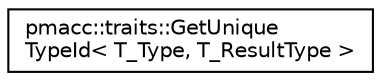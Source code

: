 digraph "Graphical Class Hierarchy"
{
 // LATEX_PDF_SIZE
  edge [fontname="Helvetica",fontsize="10",labelfontname="Helvetica",labelfontsize="10"];
  node [fontname="Helvetica",fontsize="10",shape=record];
  rankdir="LR";
  Node0 [label="pmacc::traits::GetUnique\lTypeId\< T_Type, T_ResultType \>",height=0.2,width=0.4,color="black", fillcolor="white", style="filled",URL="$structpmacc_1_1traits_1_1_get_unique_type_id.html",tooltip="Get a unique id of a type."];
}
